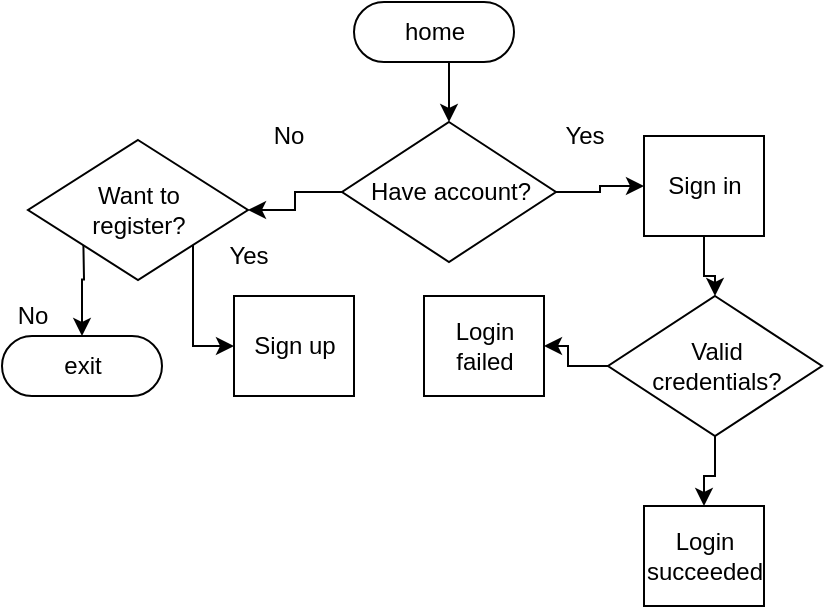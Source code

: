 <mxfile>
    <diagram id="BVqBTuTM8TzHmM5fYWLK" name="Page-1">
        <mxGraphModel dx="697" dy="341" grid="1" gridSize="10" guides="1" tooltips="1" connect="1" arrows="1" fold="1" page="1" pageScale="1" pageWidth="850" pageHeight="1100" math="0" shadow="0">
            <root>
                <mxCell id="0"/>
                <mxCell id="1" parent="0"/>
                <mxCell id="18" style="edgeStyle=orthogonalEdgeStyle;rounded=0;orthogonalLoop=1;jettySize=auto;html=1;exitX=0.5;exitY=0.5;exitDx=0;exitDy=15;exitPerimeter=0;entryX=0.5;entryY=0;entryDx=0;entryDy=0;" edge="1" parent="1" source="6" target="15">
                    <mxGeometry relative="1" as="geometry"/>
                </mxCell>
                <mxCell id="6" value="home" style="html=1;dashed=0;whitespace=wrap;shape=mxgraph.dfd.start" vertex="1" parent="1">
                    <mxGeometry x="273" y="18" width="80" height="30" as="geometry"/>
                </mxCell>
                <mxCell id="22" style="edgeStyle=orthogonalEdgeStyle;rounded=0;orthogonalLoop=1;jettySize=auto;html=1;exitX=1;exitY=1;exitDx=0;exitDy=0;entryX=0;entryY=0.5;entryDx=0;entryDy=0;" edge="1" parent="1" source="7" target="20">
                    <mxGeometry relative="1" as="geometry">
                        <mxPoint x="192.5" y="127.5" as="sourcePoint"/>
                    </mxGeometry>
                </mxCell>
                <mxCell id="24" style="edgeStyle=orthogonalEdgeStyle;rounded=0;orthogonalLoop=1;jettySize=auto;html=1;exitX=0;exitY=1;exitDx=0;exitDy=0;entryX=0.5;entryY=0.5;entryDx=0;entryDy=-15;entryPerimeter=0;" edge="1" parent="1" target="23">
                    <mxGeometry relative="1" as="geometry">
                        <mxPoint x="137.5" y="127.5" as="sourcePoint"/>
                        <mxPoint x="137" y="184" as="targetPoint"/>
                    </mxGeometry>
                </mxCell>
                <mxCell id="7" value="Want to&lt;br&gt;register?" style="shape=rhombus;html=1;dashed=0;whitespace=wrap;perimeter=rhombusPerimeter;" vertex="1" parent="1">
                    <mxGeometry x="110" y="87" width="110" height="70" as="geometry"/>
                </mxCell>
                <mxCell id="35" value="" style="edgeStyle=orthogonalEdgeStyle;rounded=0;orthogonalLoop=1;jettySize=auto;html=1;" edge="1" parent="1" source="10" target="34">
                    <mxGeometry relative="1" as="geometry"/>
                </mxCell>
                <mxCell id="10" value="Sign in" style="html=1;dashed=0;whitespace=wrap;" vertex="1" parent="1">
                    <mxGeometry x="418" y="85" width="60" height="50" as="geometry"/>
                </mxCell>
                <mxCell id="13" value="Yes" style="text;html=1;align=center;verticalAlign=middle;resizable=0;points=[];autosize=1;" vertex="1" parent="1">
                    <mxGeometry x="368" y="75" width="40" height="20" as="geometry"/>
                </mxCell>
                <mxCell id="16" style="edgeStyle=orthogonalEdgeStyle;rounded=0;orthogonalLoop=1;jettySize=auto;html=1;exitX=0;exitY=0.5;exitDx=0;exitDy=0;entryX=1;entryY=0.5;entryDx=0;entryDy=0;" edge="1" parent="1" source="15" target="7">
                    <mxGeometry relative="1" as="geometry">
                        <mxPoint x="220" y="110" as="targetPoint"/>
                    </mxGeometry>
                </mxCell>
                <mxCell id="17" style="edgeStyle=orthogonalEdgeStyle;rounded=0;orthogonalLoop=1;jettySize=auto;html=1;exitX=1;exitY=0.5;exitDx=0;exitDy=0;entryX=0;entryY=0.5;entryDx=0;entryDy=0;" edge="1" parent="1" source="15" target="10">
                    <mxGeometry relative="1" as="geometry"/>
                </mxCell>
                <mxCell id="15" value="Have account?" style="shape=rhombus;html=1;dashed=0;whitespace=wrap;perimeter=rhombusPerimeter;" vertex="1" parent="1">
                    <mxGeometry x="267" y="78" width="107" height="70" as="geometry"/>
                </mxCell>
                <mxCell id="19" value="No" style="text;html=1;align=center;verticalAlign=middle;resizable=0;points=[];autosize=1;" vertex="1" parent="1">
                    <mxGeometry x="225" y="75" width="30" height="20" as="geometry"/>
                </mxCell>
                <mxCell id="20" value="Sign up" style="html=1;dashed=0;whitespace=wrap;" vertex="1" parent="1">
                    <mxGeometry x="213" y="165" width="60" height="50" as="geometry"/>
                </mxCell>
                <mxCell id="23" value="exit" style="html=1;dashed=0;whitespace=wrap;shape=mxgraph.dfd.start" vertex="1" parent="1">
                    <mxGeometry x="97" y="185" width="80" height="30" as="geometry"/>
                </mxCell>
                <mxCell id="25" value="No" style="text;html=1;align=center;verticalAlign=middle;resizable=0;points=[];autosize=1;" vertex="1" parent="1">
                    <mxGeometry x="97" y="165" width="30" height="20" as="geometry"/>
                </mxCell>
                <mxCell id="26" value="Yes" style="text;html=1;align=center;verticalAlign=middle;resizable=0;points=[];autosize=1;" vertex="1" parent="1">
                    <mxGeometry x="200" y="135" width="40" height="20" as="geometry"/>
                </mxCell>
                <mxCell id="30" value="Login&lt;br&gt;failed" style="html=1;dashed=0;whitespace=wrap;" vertex="1" parent="1">
                    <mxGeometry x="308" y="165" width="60" height="50" as="geometry"/>
                </mxCell>
                <mxCell id="31" value="Login&lt;br&gt;succeeded" style="html=1;dashed=0;whitespace=wrap;" vertex="1" parent="1">
                    <mxGeometry x="418" y="270" width="60" height="50" as="geometry"/>
                </mxCell>
                <mxCell id="36" value="" style="edgeStyle=orthogonalEdgeStyle;rounded=0;orthogonalLoop=1;jettySize=auto;html=1;" edge="1" parent="1" source="34" target="30">
                    <mxGeometry relative="1" as="geometry"/>
                </mxCell>
                <mxCell id="37" value="" style="edgeStyle=orthogonalEdgeStyle;rounded=0;orthogonalLoop=1;jettySize=auto;html=1;" edge="1" parent="1" source="34" target="31">
                    <mxGeometry relative="1" as="geometry"/>
                </mxCell>
                <mxCell id="34" value="Valid&lt;br&gt;credentials?" style="shape=rhombus;html=1;dashed=0;whitespace=wrap;perimeter=rhombusPerimeter;" vertex="1" parent="1">
                    <mxGeometry x="400" y="165" width="107" height="70" as="geometry"/>
                </mxCell>
            </root>
        </mxGraphModel>
    </diagram>
</mxfile>